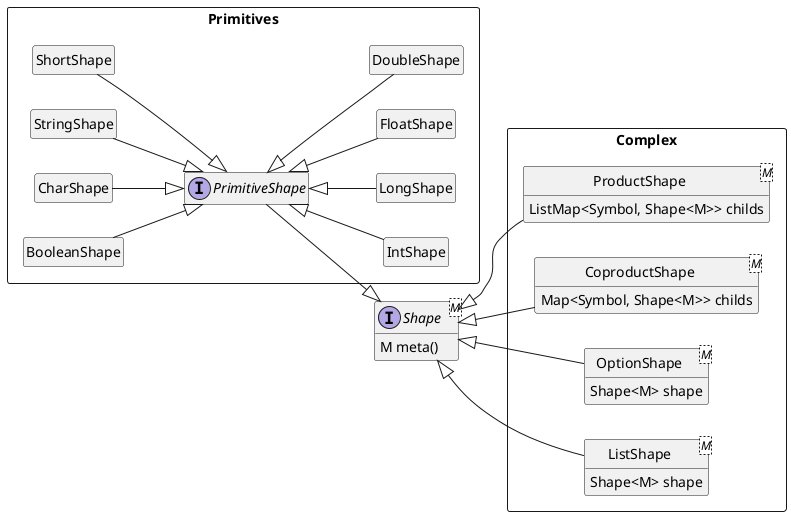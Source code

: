 @startuml
left to right direction
hide circle
hide empty members

interface Shape<M> {
    M meta()
}

show Shape circle

package "Complex" <<Rectangle>> {

    class ProductShape<M> {
        ListMap<Symbol, Shape<M>> childs
    }

    class CoproductShape<M> {
        Map<Symbol, Shape<M>> childs
    }

    class OptionShape<M> {
        Shape<M> shape
    }

    class ListShape<M> {
        Shape<M> shape
    }

    Shape <|-- OptionShape
    Shape <|-- ListShape
    Shape <|-- ProductShape
    Shape <|-- CoproductShape
}

package "Primitives" <<Rectangle>> {

    interface PrimitiveShape {
    }

    Shape <|-up- PrimitiveShape

    PrimitiveShape <|-up- BooleanShape
    PrimitiveShape <|-up- CharShape
    PrimitiveShape <|-up- StringShape
    PrimitiveShape <|-up- ShortShape
    PrimitiveShape <|-- IntShape
    PrimitiveShape <|-- LongShape
    PrimitiveShape <|-- FloatShape
    PrimitiveShape <|-- DoubleShape

    show PrimitiveShape circle
}

@enduml
